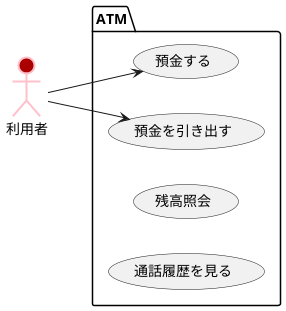 @startuml 
left to right direction
actor 利用者 #AA0000;line:Pink;line.bold;
package ATM {
usecase 預金する
usecase 預金を引き出す
usecase 残高照会
usecase 通話履歴を見る
}
利用者 --> 預金する
利用者 --> 預金を引き出す
@enduml